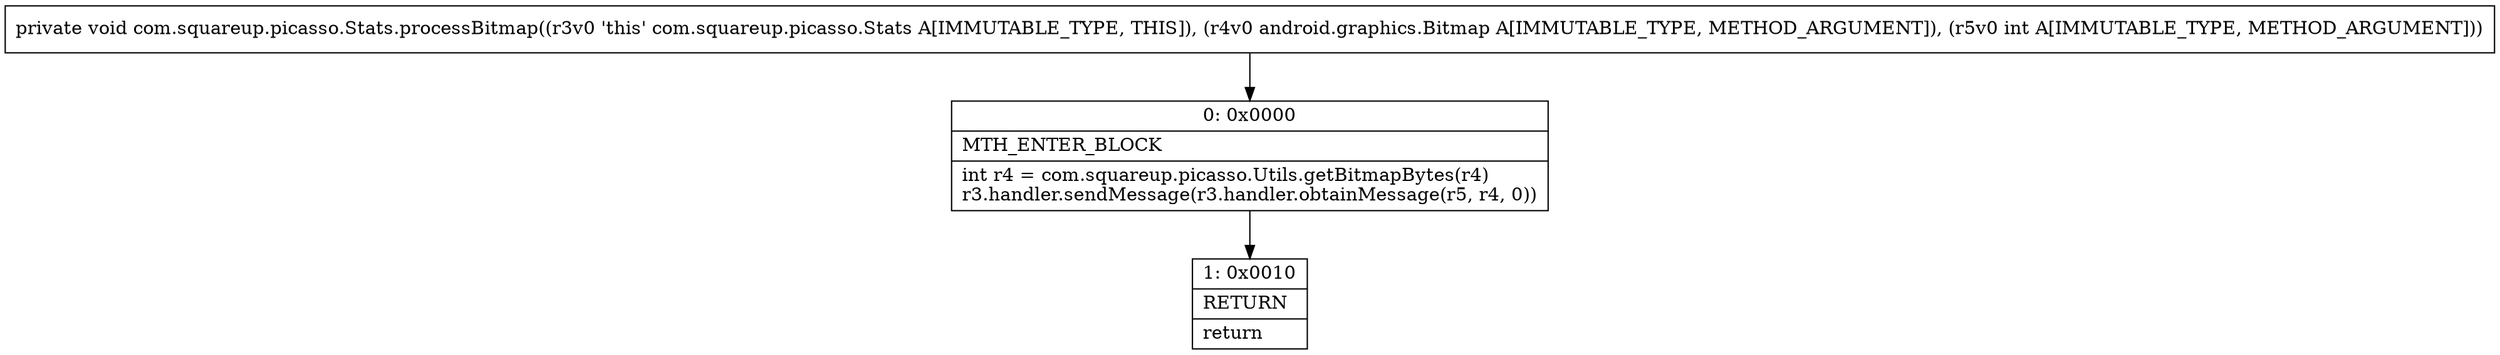 digraph "CFG forcom.squareup.picasso.Stats.processBitmap(Landroid\/graphics\/Bitmap;I)V" {
Node_0 [shape=record,label="{0\:\ 0x0000|MTH_ENTER_BLOCK\l|int r4 = com.squareup.picasso.Utils.getBitmapBytes(r4)\lr3.handler.sendMessage(r3.handler.obtainMessage(r5, r4, 0))\l}"];
Node_1 [shape=record,label="{1\:\ 0x0010|RETURN\l|return\l}"];
MethodNode[shape=record,label="{private void com.squareup.picasso.Stats.processBitmap((r3v0 'this' com.squareup.picasso.Stats A[IMMUTABLE_TYPE, THIS]), (r4v0 android.graphics.Bitmap A[IMMUTABLE_TYPE, METHOD_ARGUMENT]), (r5v0 int A[IMMUTABLE_TYPE, METHOD_ARGUMENT])) }"];
MethodNode -> Node_0;
Node_0 -> Node_1;
}

